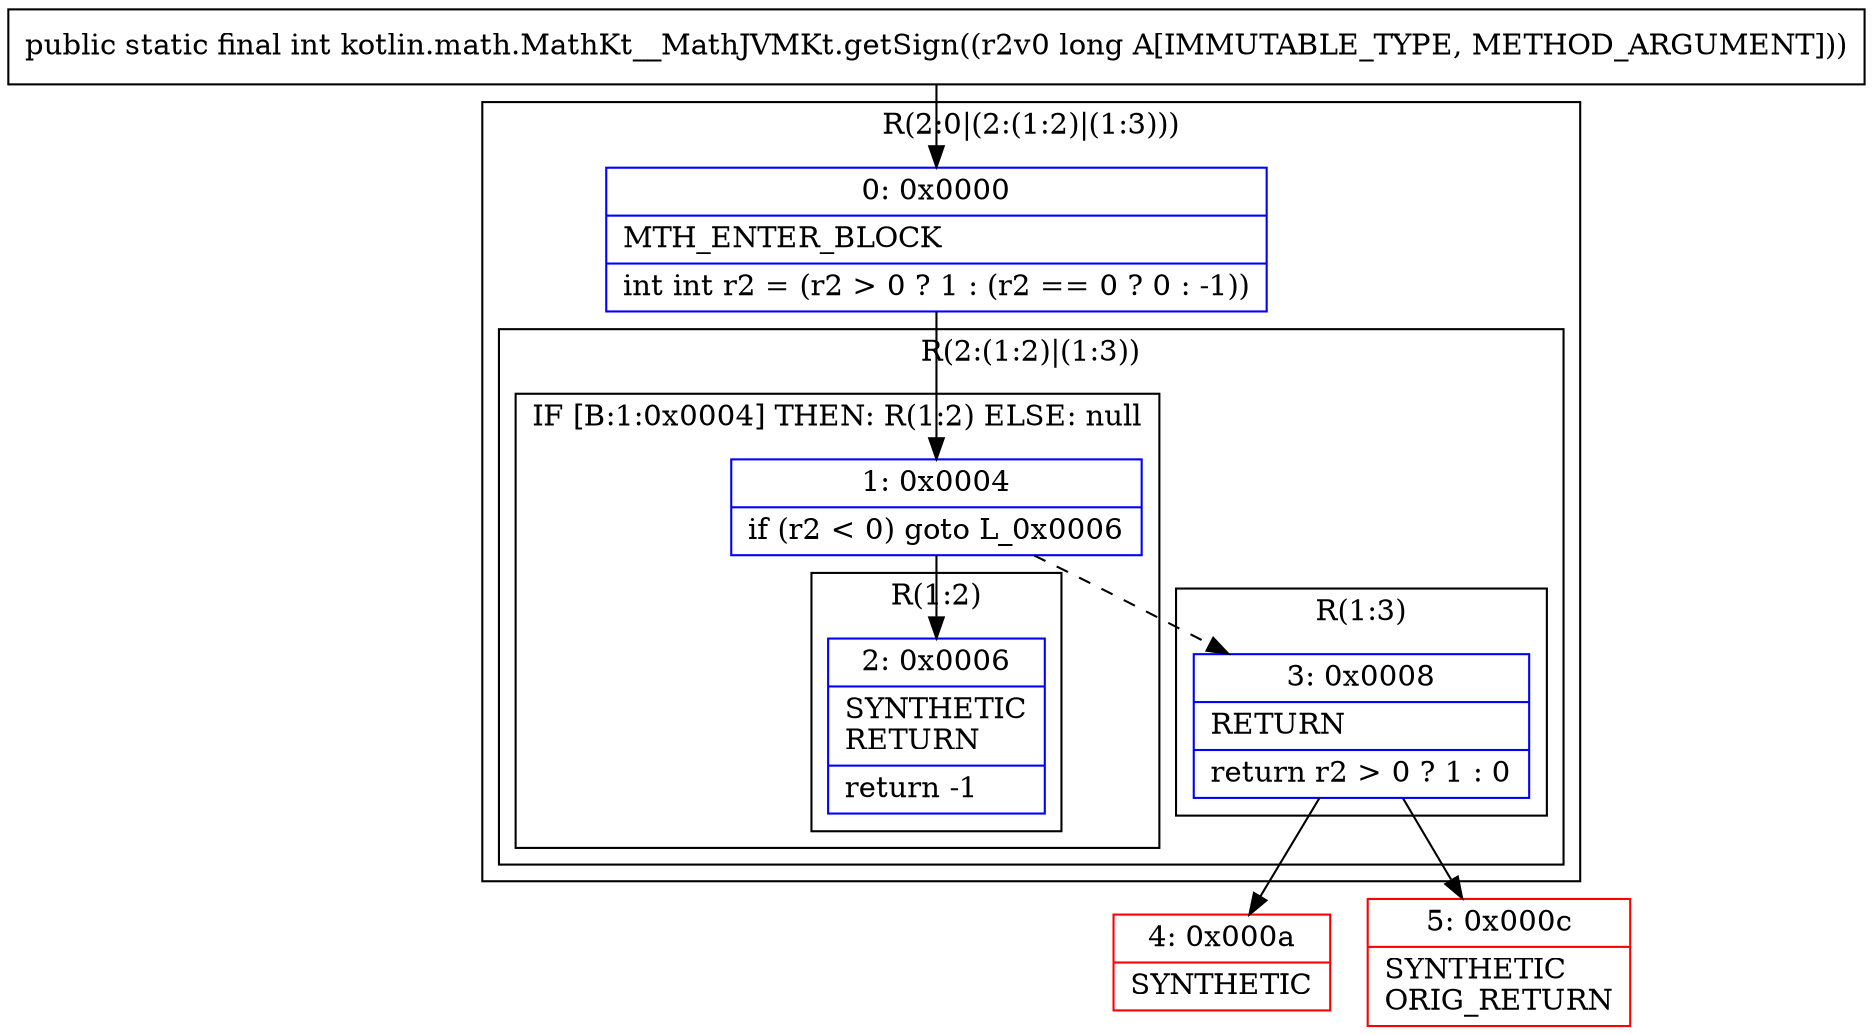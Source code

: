 digraph "CFG forkotlin.math.MathKt__MathJVMKt.getSign(J)I" {
subgraph cluster_Region_516672915 {
label = "R(2:0|(2:(1:2)|(1:3)))";
node [shape=record,color=blue];
Node_0 [shape=record,label="{0\:\ 0x0000|MTH_ENTER_BLOCK\l|int int r2 = (r2 \> 0 ? 1 : (r2 == 0 ? 0 : \-1))\l}"];
subgraph cluster_Region_578621981 {
label = "R(2:(1:2)|(1:3))";
node [shape=record,color=blue];
subgraph cluster_IfRegion_332135997 {
label = "IF [B:1:0x0004] THEN: R(1:2) ELSE: null";
node [shape=record,color=blue];
Node_1 [shape=record,label="{1\:\ 0x0004|if (r2 \< 0) goto L_0x0006\l}"];
subgraph cluster_Region_730465051 {
label = "R(1:2)";
node [shape=record,color=blue];
Node_2 [shape=record,label="{2\:\ 0x0006|SYNTHETIC\lRETURN\l|return \-1\l}"];
}
}
subgraph cluster_Region_1189446510 {
label = "R(1:3)";
node [shape=record,color=blue];
Node_3 [shape=record,label="{3\:\ 0x0008|RETURN\l|return r2 \> 0 ? 1 : 0\l}"];
}
}
}
Node_4 [shape=record,color=red,label="{4\:\ 0x000a|SYNTHETIC\l}"];
Node_5 [shape=record,color=red,label="{5\:\ 0x000c|SYNTHETIC\lORIG_RETURN\l}"];
MethodNode[shape=record,label="{public static final int kotlin.math.MathKt__MathJVMKt.getSign((r2v0 long A[IMMUTABLE_TYPE, METHOD_ARGUMENT])) }"];
MethodNode -> Node_0;
Node_0 -> Node_1;
Node_1 -> Node_2;
Node_1 -> Node_3[style=dashed];
Node_3 -> Node_4;
Node_3 -> Node_5;
}

